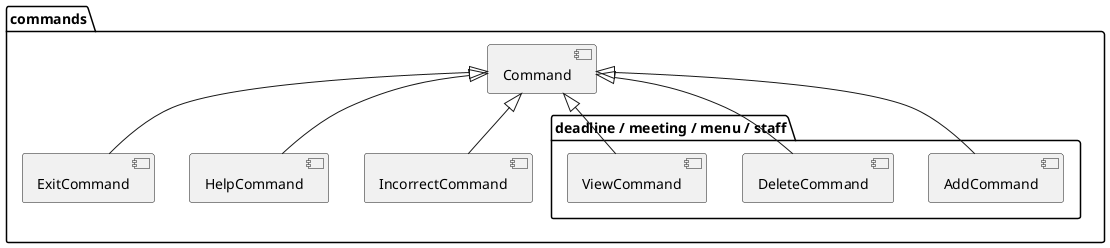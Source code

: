 @startuml
'https://plantuml.com/component-diagram


package "commands" {
  [Command]
  [ExitCommand]
  [HelpCommand]
  [IncorrectCommand]

  package "deadline / meeting / menu / staff" {
    [AddCommand]
    [DeleteCommand]
    [ViewCommand]
  }

'  package "deadline" {
'    [AddDeadlineCommand]
'    [DeleteDeadlineCommand]
'    [ViewDeadlineCommand]
'  }
'
'  package "meeting" {
'    [AddMeetingCommand]
'    [DeleteMeetingCommand]
'    [ViewMeetingCommand]
'  }
'  package "menu" {
'    [AddDishCommand]
'    [DeleteDishCommand]
'    [ViewDishCommand]
'  }
'  package "staff" {
'    [AddStaffCommand]
'    [DeleteStaffCommand]
'    [ViewStaffCommand]
'  }
}

'node "Other Groups" {
'  FTP - [Second Component]
'  [First Component] --> FTP
'}
'
'cloud {
'  [Example 1]
'}
'
'
'database "MySql" {
'  folder "This is my folder" {
'    [Folder 3]
'  }
'  frame "Foo" {
'    [Frame 4]
'  }
'}

[Command] <|-- [HelpCommand]
[Command] <|-- [IncorrectCommand]
[Command] <|-- [ExitCommand]
[Command] <|-- [AddCommand]
[Command] <|-- [DeleteCommand]
[Command] <|-- [ViewCommand]

'[Another Component] --> [Example 1]
'[Example 1] --> [Folder 3]
'[Folder 3] --> [Frame 4]

@enduml
